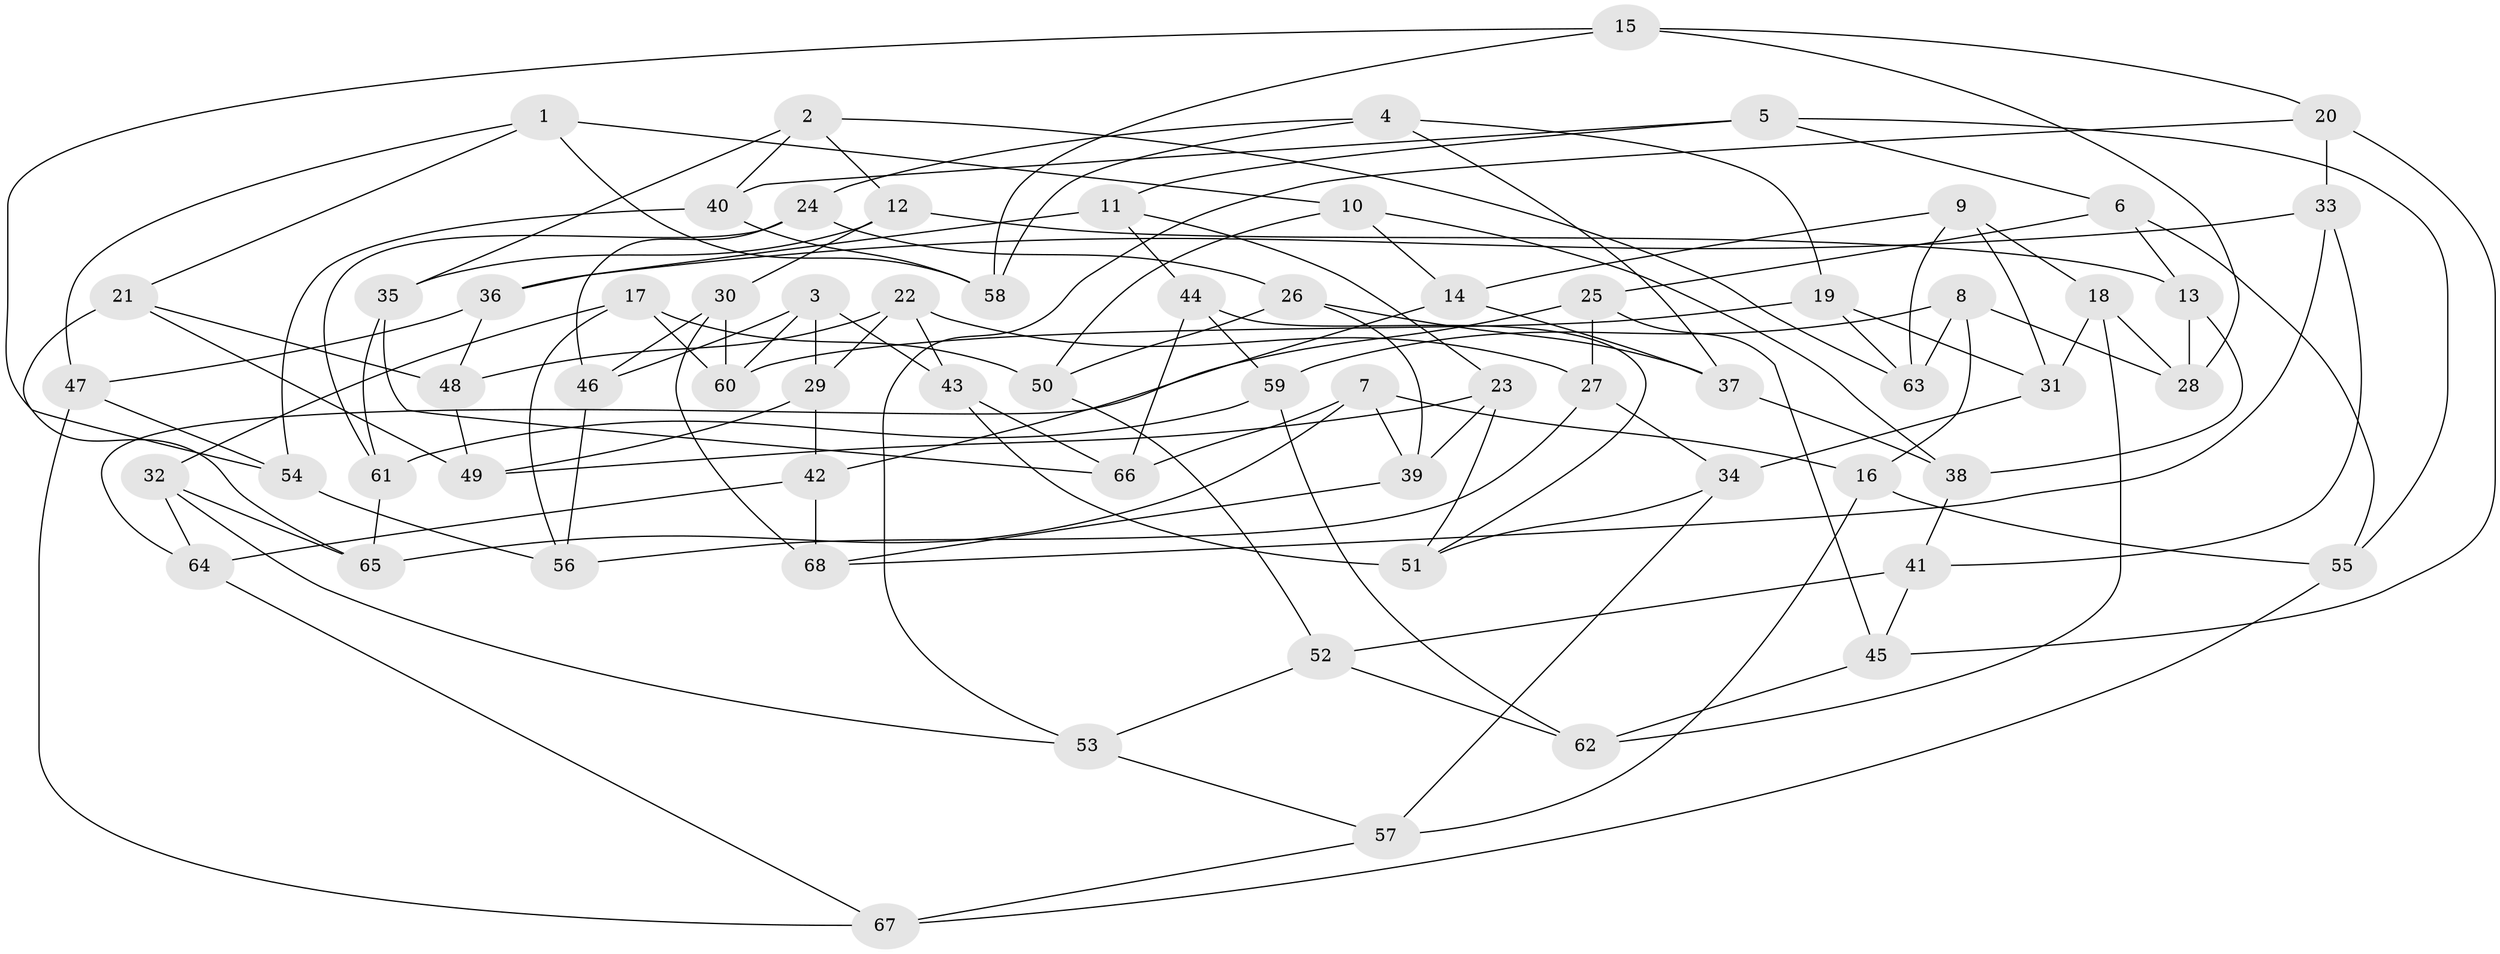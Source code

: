 // coarse degree distribution, {4: 0.275, 5: 0.175, 6: 0.525, 3: 0.025}
// Generated by graph-tools (version 1.1) at 2025/42/03/06/25 10:42:19]
// undirected, 68 vertices, 136 edges
graph export_dot {
graph [start="1"]
  node [color=gray90,style=filled];
  1;
  2;
  3;
  4;
  5;
  6;
  7;
  8;
  9;
  10;
  11;
  12;
  13;
  14;
  15;
  16;
  17;
  18;
  19;
  20;
  21;
  22;
  23;
  24;
  25;
  26;
  27;
  28;
  29;
  30;
  31;
  32;
  33;
  34;
  35;
  36;
  37;
  38;
  39;
  40;
  41;
  42;
  43;
  44;
  45;
  46;
  47;
  48;
  49;
  50;
  51;
  52;
  53;
  54;
  55;
  56;
  57;
  58;
  59;
  60;
  61;
  62;
  63;
  64;
  65;
  66;
  67;
  68;
  1 -- 10;
  1 -- 47;
  1 -- 21;
  1 -- 58;
  2 -- 12;
  2 -- 40;
  2 -- 35;
  2 -- 63;
  3 -- 29;
  3 -- 43;
  3 -- 60;
  3 -- 46;
  4 -- 58;
  4 -- 37;
  4 -- 24;
  4 -- 19;
  5 -- 40;
  5 -- 6;
  5 -- 11;
  5 -- 55;
  6 -- 25;
  6 -- 55;
  6 -- 13;
  7 -- 65;
  7 -- 66;
  7 -- 39;
  7 -- 16;
  8 -- 59;
  8 -- 28;
  8 -- 63;
  8 -- 16;
  9 -- 18;
  9 -- 63;
  9 -- 31;
  9 -- 14;
  10 -- 50;
  10 -- 38;
  10 -- 14;
  11 -- 36;
  11 -- 23;
  11 -- 44;
  12 -- 13;
  12 -- 35;
  12 -- 30;
  13 -- 28;
  13 -- 38;
  14 -- 37;
  14 -- 42;
  15 -- 54;
  15 -- 28;
  15 -- 58;
  15 -- 20;
  16 -- 55;
  16 -- 57;
  17 -- 60;
  17 -- 50;
  17 -- 32;
  17 -- 56;
  18 -- 62;
  18 -- 28;
  18 -- 31;
  19 -- 31;
  19 -- 63;
  19 -- 60;
  20 -- 45;
  20 -- 53;
  20 -- 33;
  21 -- 48;
  21 -- 49;
  21 -- 65;
  22 -- 29;
  22 -- 48;
  22 -- 43;
  22 -- 27;
  23 -- 51;
  23 -- 49;
  23 -- 39;
  24 -- 61;
  24 -- 46;
  24 -- 26;
  25 -- 45;
  25 -- 27;
  25 -- 64;
  26 -- 39;
  26 -- 50;
  26 -- 37;
  27 -- 34;
  27 -- 56;
  29 -- 42;
  29 -- 49;
  30 -- 68;
  30 -- 60;
  30 -- 46;
  31 -- 34;
  32 -- 65;
  32 -- 53;
  32 -- 64;
  33 -- 68;
  33 -- 41;
  33 -- 36;
  34 -- 57;
  34 -- 51;
  35 -- 66;
  35 -- 61;
  36 -- 47;
  36 -- 48;
  37 -- 38;
  38 -- 41;
  39 -- 68;
  40 -- 54;
  40 -- 58;
  41 -- 45;
  41 -- 52;
  42 -- 68;
  42 -- 64;
  43 -- 51;
  43 -- 66;
  44 -- 66;
  44 -- 51;
  44 -- 59;
  45 -- 62;
  46 -- 56;
  47 -- 67;
  47 -- 54;
  48 -- 49;
  50 -- 52;
  52 -- 62;
  52 -- 53;
  53 -- 57;
  54 -- 56;
  55 -- 67;
  57 -- 67;
  59 -- 62;
  59 -- 61;
  61 -- 65;
  64 -- 67;
}
